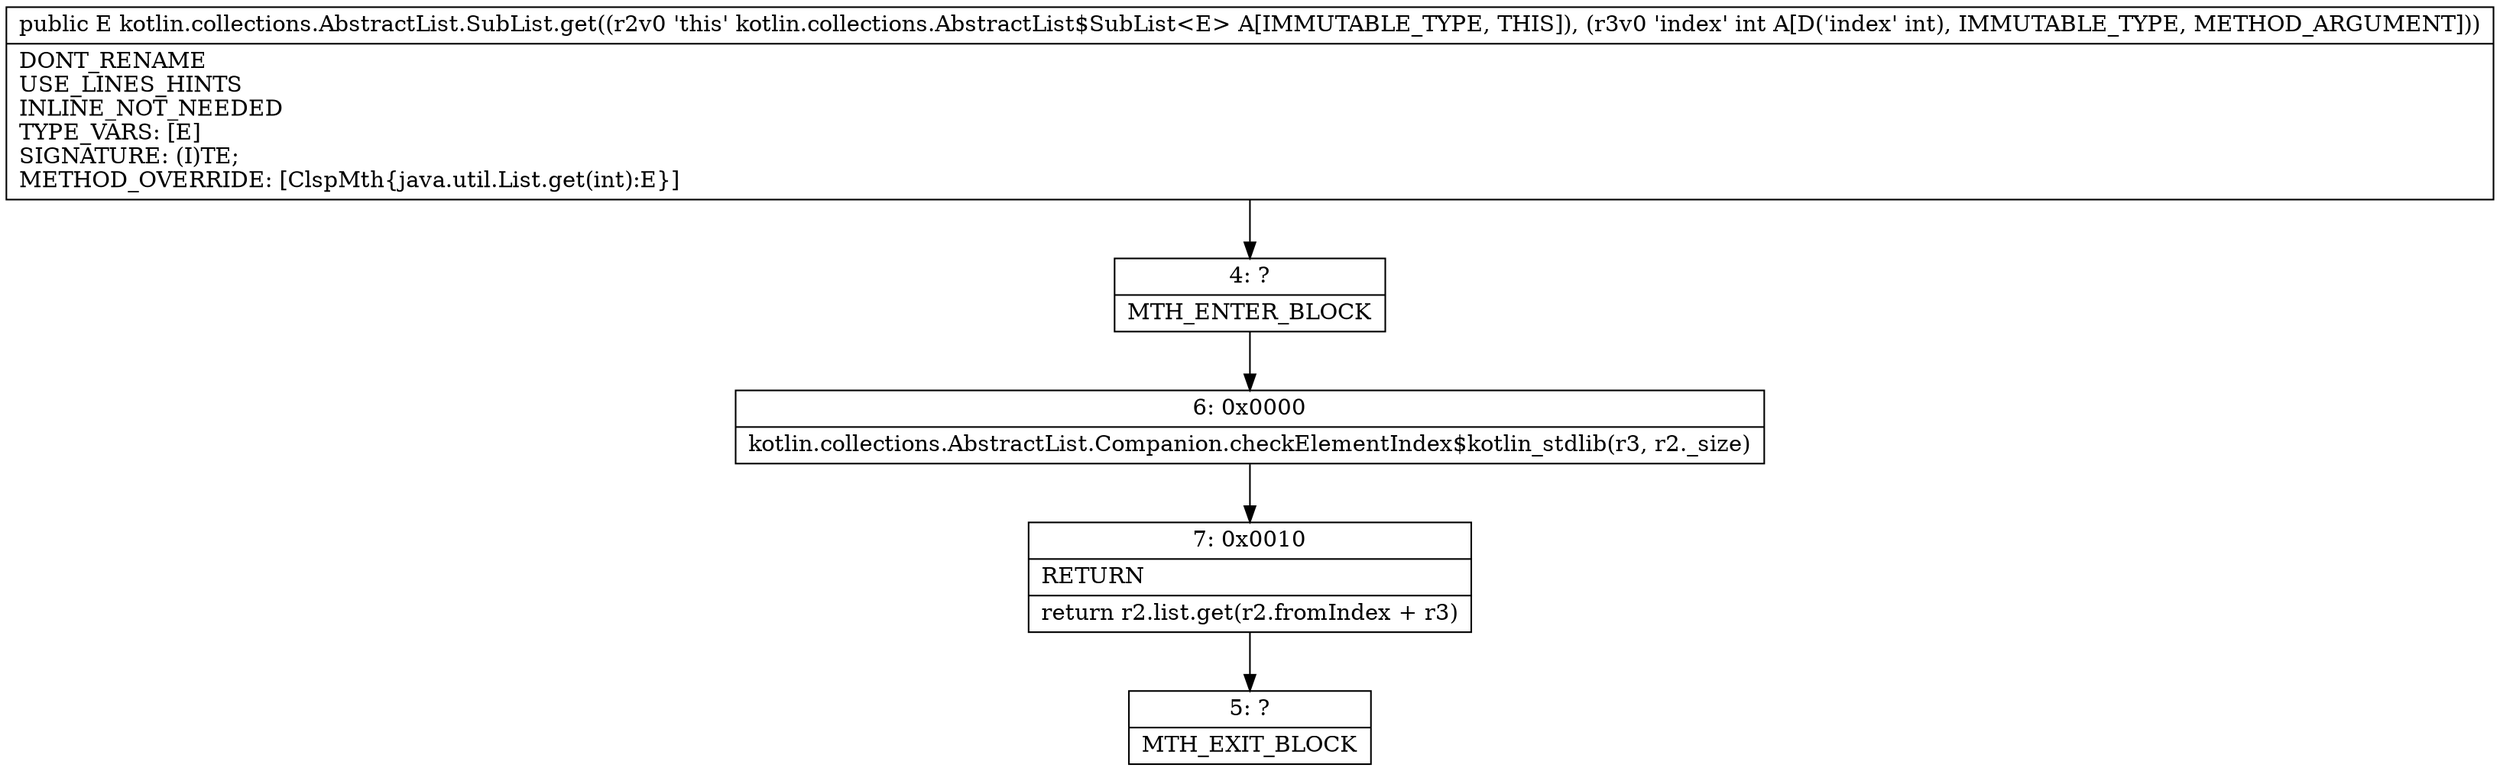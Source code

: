 digraph "CFG forkotlin.collections.AbstractList.SubList.get(I)Ljava\/lang\/Object;" {
Node_4 [shape=record,label="{4\:\ ?|MTH_ENTER_BLOCK\l}"];
Node_6 [shape=record,label="{6\:\ 0x0000|kotlin.collections.AbstractList.Companion.checkElementIndex$kotlin_stdlib(r3, r2._size)\l}"];
Node_7 [shape=record,label="{7\:\ 0x0010|RETURN\l|return r2.list.get(r2.fromIndex + r3)\l}"];
Node_5 [shape=record,label="{5\:\ ?|MTH_EXIT_BLOCK\l}"];
MethodNode[shape=record,label="{public E kotlin.collections.AbstractList.SubList.get((r2v0 'this' kotlin.collections.AbstractList$SubList\<E\> A[IMMUTABLE_TYPE, THIS]), (r3v0 'index' int A[D('index' int), IMMUTABLE_TYPE, METHOD_ARGUMENT]))  | DONT_RENAME\lUSE_LINES_HINTS\lINLINE_NOT_NEEDED\lTYPE_VARS: [E]\lSIGNATURE: (I)TE;\lMETHOD_OVERRIDE: [ClspMth\{java.util.List.get(int):E\}]\l}"];
MethodNode -> Node_4;Node_4 -> Node_6;
Node_6 -> Node_7;
Node_7 -> Node_5;
}

